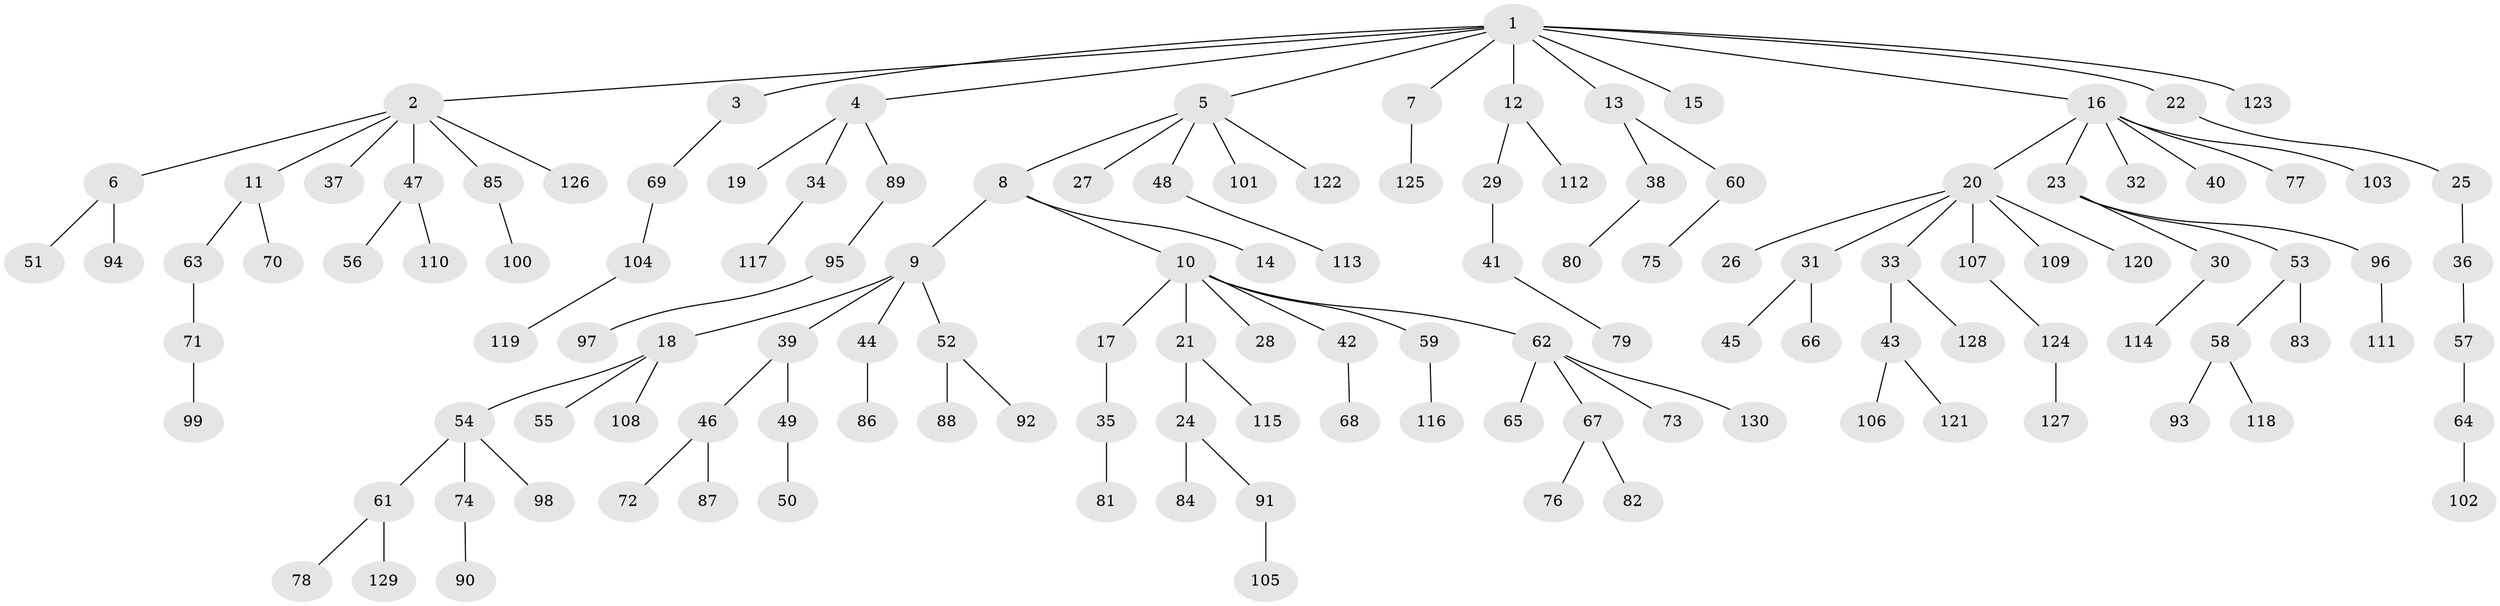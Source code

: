 // Generated by graph-tools (version 1.1) at 2025/15/03/09/25 04:15:42]
// undirected, 130 vertices, 129 edges
graph export_dot {
graph [start="1"]
  node [color=gray90,style=filled];
  1;
  2;
  3;
  4;
  5;
  6;
  7;
  8;
  9;
  10;
  11;
  12;
  13;
  14;
  15;
  16;
  17;
  18;
  19;
  20;
  21;
  22;
  23;
  24;
  25;
  26;
  27;
  28;
  29;
  30;
  31;
  32;
  33;
  34;
  35;
  36;
  37;
  38;
  39;
  40;
  41;
  42;
  43;
  44;
  45;
  46;
  47;
  48;
  49;
  50;
  51;
  52;
  53;
  54;
  55;
  56;
  57;
  58;
  59;
  60;
  61;
  62;
  63;
  64;
  65;
  66;
  67;
  68;
  69;
  70;
  71;
  72;
  73;
  74;
  75;
  76;
  77;
  78;
  79;
  80;
  81;
  82;
  83;
  84;
  85;
  86;
  87;
  88;
  89;
  90;
  91;
  92;
  93;
  94;
  95;
  96;
  97;
  98;
  99;
  100;
  101;
  102;
  103;
  104;
  105;
  106;
  107;
  108;
  109;
  110;
  111;
  112;
  113;
  114;
  115;
  116;
  117;
  118;
  119;
  120;
  121;
  122;
  123;
  124;
  125;
  126;
  127;
  128;
  129;
  130;
  1 -- 2;
  1 -- 3;
  1 -- 4;
  1 -- 5;
  1 -- 7;
  1 -- 12;
  1 -- 13;
  1 -- 15;
  1 -- 16;
  1 -- 22;
  1 -- 123;
  2 -- 6;
  2 -- 11;
  2 -- 37;
  2 -- 47;
  2 -- 85;
  2 -- 126;
  3 -- 69;
  4 -- 19;
  4 -- 34;
  4 -- 89;
  5 -- 8;
  5 -- 27;
  5 -- 48;
  5 -- 101;
  5 -- 122;
  6 -- 51;
  6 -- 94;
  7 -- 125;
  8 -- 9;
  8 -- 10;
  8 -- 14;
  9 -- 18;
  9 -- 39;
  9 -- 44;
  9 -- 52;
  10 -- 17;
  10 -- 21;
  10 -- 28;
  10 -- 42;
  10 -- 59;
  10 -- 62;
  11 -- 63;
  11 -- 70;
  12 -- 29;
  12 -- 112;
  13 -- 38;
  13 -- 60;
  16 -- 20;
  16 -- 23;
  16 -- 32;
  16 -- 40;
  16 -- 77;
  16 -- 103;
  17 -- 35;
  18 -- 54;
  18 -- 55;
  18 -- 108;
  20 -- 26;
  20 -- 31;
  20 -- 33;
  20 -- 107;
  20 -- 109;
  20 -- 120;
  21 -- 24;
  21 -- 115;
  22 -- 25;
  23 -- 30;
  23 -- 53;
  23 -- 96;
  24 -- 84;
  24 -- 91;
  25 -- 36;
  29 -- 41;
  30 -- 114;
  31 -- 45;
  31 -- 66;
  33 -- 43;
  33 -- 128;
  34 -- 117;
  35 -- 81;
  36 -- 57;
  38 -- 80;
  39 -- 46;
  39 -- 49;
  41 -- 79;
  42 -- 68;
  43 -- 106;
  43 -- 121;
  44 -- 86;
  46 -- 72;
  46 -- 87;
  47 -- 56;
  47 -- 110;
  48 -- 113;
  49 -- 50;
  52 -- 88;
  52 -- 92;
  53 -- 58;
  53 -- 83;
  54 -- 61;
  54 -- 74;
  54 -- 98;
  57 -- 64;
  58 -- 93;
  58 -- 118;
  59 -- 116;
  60 -- 75;
  61 -- 78;
  61 -- 129;
  62 -- 65;
  62 -- 67;
  62 -- 73;
  62 -- 130;
  63 -- 71;
  64 -- 102;
  67 -- 76;
  67 -- 82;
  69 -- 104;
  71 -- 99;
  74 -- 90;
  85 -- 100;
  89 -- 95;
  91 -- 105;
  95 -- 97;
  96 -- 111;
  104 -- 119;
  107 -- 124;
  124 -- 127;
}
